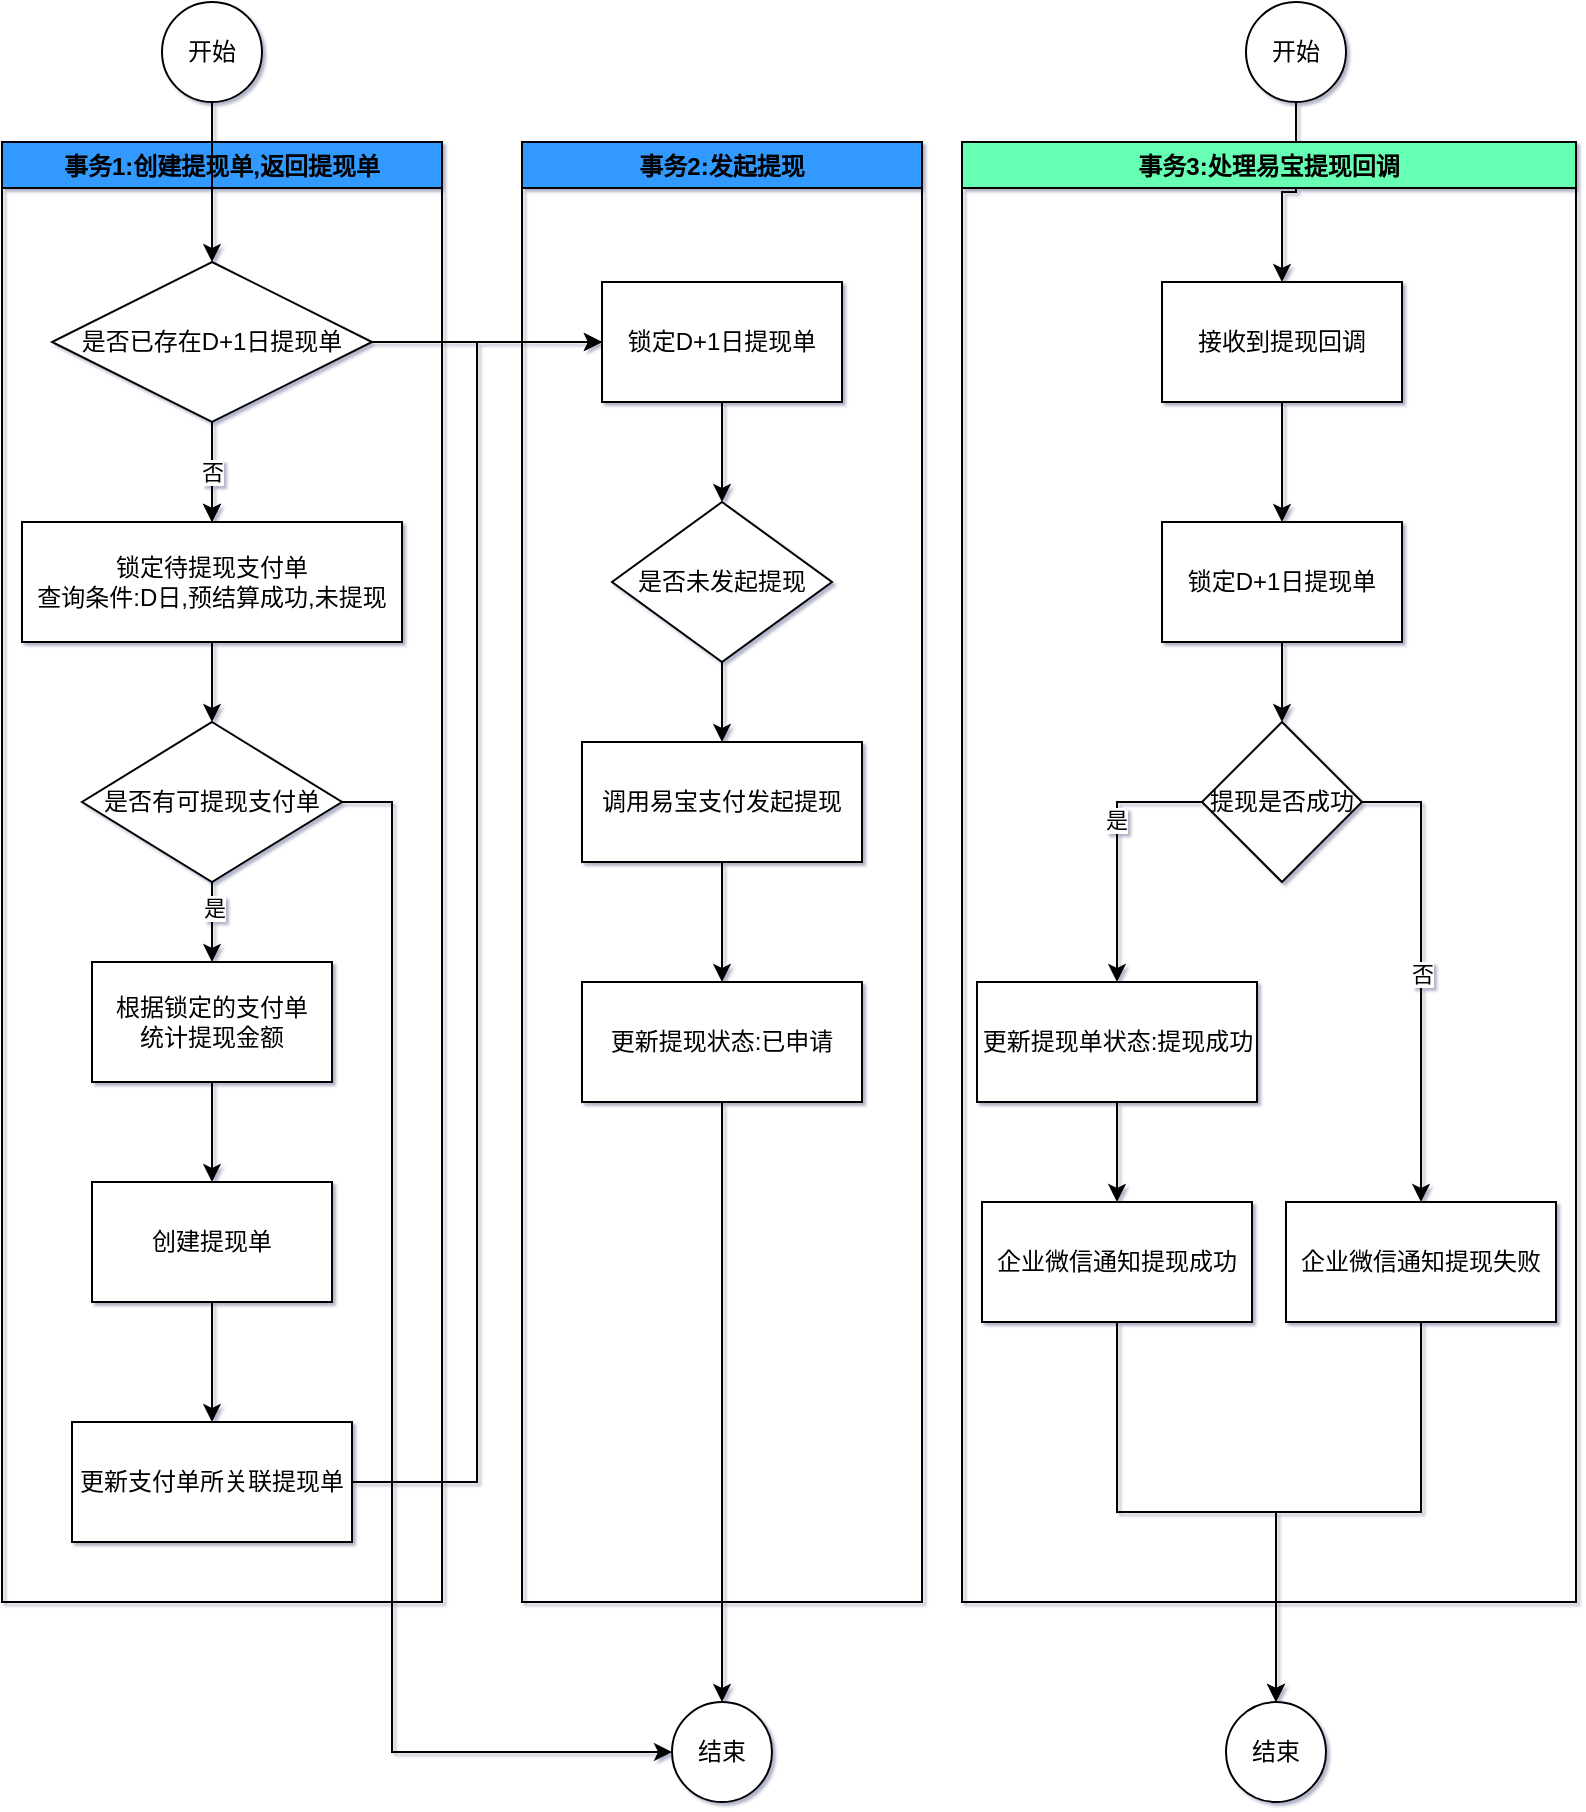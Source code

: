 <mxfile version="16.0.0" type="github">
  <diagram id="C5RBs43oDa-KdzZeNtuy" name="Page-1">
    <mxGraphModel dx="1501" dy="836" grid="0" gridSize="10" guides="1" tooltips="1" connect="1" arrows="1" fold="1" page="1" pageScale="1" pageWidth="827" pageHeight="1169" math="0" shadow="1">
      <root>
        <mxCell id="WIyWlLk6GJQsqaUBKTNV-0" />
        <mxCell id="WIyWlLk6GJQsqaUBKTNV-1" parent="WIyWlLk6GJQsqaUBKTNV-0" />
        <mxCell id="H0Ra5voVGbOj1V1L6YjC-26" style="edgeStyle=orthogonalEdgeStyle;rounded=0;orthogonalLoop=1;jettySize=auto;html=1;entryX=0;entryY=0.5;entryDx=0;entryDy=0;" edge="1" parent="WIyWlLk6GJQsqaUBKTNV-1" source="H0Ra5voVGbOj1V1L6YjC-3" target="H0Ra5voVGbOj1V1L6YjC-25">
          <mxGeometry relative="1" as="geometry">
            <Array as="points">
              <mxPoint x="215" y="470" />
              <mxPoint x="215" y="945" />
            </Array>
          </mxGeometry>
        </mxCell>
        <mxCell id="H0Ra5voVGbOj1V1L6YjC-21" style="edgeStyle=orthogonalEdgeStyle;rounded=0;orthogonalLoop=1;jettySize=auto;html=1;" edge="1" parent="WIyWlLk6GJQsqaUBKTNV-1" source="H0Ra5voVGbOj1V1L6YjC-5" target="H0Ra5voVGbOj1V1L6YjC-8">
          <mxGeometry relative="1" as="geometry" />
        </mxCell>
        <mxCell id="H0Ra5voVGbOj1V1L6YjC-22" style="edgeStyle=orthogonalEdgeStyle;rounded=0;orthogonalLoop=1;jettySize=auto;html=1;entryX=0.5;entryY=0;entryDx=0;entryDy=0;" edge="1" parent="WIyWlLk6GJQsqaUBKTNV-1" source="H0Ra5voVGbOj1V1L6YjC-8" target="H0Ra5voVGbOj1V1L6YjC-9">
          <mxGeometry relative="1" as="geometry" />
        </mxCell>
        <mxCell id="H0Ra5voVGbOj1V1L6YjC-8" value="锁定D+1日提现单" style="rounded=0;whiteSpace=wrap;html=1;" vertex="1" parent="WIyWlLk6GJQsqaUBKTNV-1">
          <mxGeometry x="320" y="210" width="120" height="60" as="geometry" />
        </mxCell>
        <mxCell id="H0Ra5voVGbOj1V1L6YjC-23" style="edgeStyle=orthogonalEdgeStyle;rounded=0;orthogonalLoop=1;jettySize=auto;html=1;exitX=0.5;exitY=1;exitDx=0;exitDy=0;" edge="1" parent="WIyWlLk6GJQsqaUBKTNV-1" source="H0Ra5voVGbOj1V1L6YjC-9" target="H0Ra5voVGbOj1V1L6YjC-10">
          <mxGeometry relative="1" as="geometry" />
        </mxCell>
        <mxCell id="H0Ra5voVGbOj1V1L6YjC-9" value="是否未发起提现" style="rhombus;whiteSpace=wrap;html=1;" vertex="1" parent="WIyWlLk6GJQsqaUBKTNV-1">
          <mxGeometry x="325" y="320" width="110" height="80" as="geometry" />
        </mxCell>
        <mxCell id="H0Ra5voVGbOj1V1L6YjC-24" style="edgeStyle=orthogonalEdgeStyle;rounded=0;orthogonalLoop=1;jettySize=auto;html=1;exitX=0.5;exitY=1;exitDx=0;exitDy=0;entryX=0.5;entryY=0;entryDx=0;entryDy=0;" edge="1" parent="WIyWlLk6GJQsqaUBKTNV-1" source="H0Ra5voVGbOj1V1L6YjC-10" target="H0Ra5voVGbOj1V1L6YjC-11">
          <mxGeometry relative="1" as="geometry" />
        </mxCell>
        <mxCell id="H0Ra5voVGbOj1V1L6YjC-10" value="调用易宝支付发起提现" style="rounded=0;whiteSpace=wrap;html=1;" vertex="1" parent="WIyWlLk6GJQsqaUBKTNV-1">
          <mxGeometry x="310" y="440" width="140" height="60" as="geometry" />
        </mxCell>
        <mxCell id="H0Ra5voVGbOj1V1L6YjC-27" style="edgeStyle=orthogonalEdgeStyle;rounded=0;orthogonalLoop=1;jettySize=auto;html=1;entryX=0.5;entryY=0;entryDx=0;entryDy=0;" edge="1" parent="WIyWlLk6GJQsqaUBKTNV-1" source="H0Ra5voVGbOj1V1L6YjC-11" target="H0Ra5voVGbOj1V1L6YjC-25">
          <mxGeometry relative="1" as="geometry" />
        </mxCell>
        <mxCell id="H0Ra5voVGbOj1V1L6YjC-11" value="更新提现状态:已申请" style="rounded=0;whiteSpace=wrap;html=1;" vertex="1" parent="WIyWlLk6GJQsqaUBKTNV-1">
          <mxGeometry x="310" y="560" width="140" height="60" as="geometry" />
        </mxCell>
        <mxCell id="H0Ra5voVGbOj1V1L6YjC-18" value="事务1:创建提现单,返回提现单" style="swimlane;fillColor=#3399FF;" vertex="1" parent="WIyWlLk6GJQsqaUBKTNV-1">
          <mxGeometry x="20" y="140" width="220" height="730" as="geometry" />
        </mxCell>
        <mxCell id="H0Ra5voVGbOj1V1L6YjC-0" value="开始" style="ellipse;whiteSpace=wrap;html=1;aspect=fixed;" vertex="1" parent="H0Ra5voVGbOj1V1L6YjC-18">
          <mxGeometry x="80" y="-70" width="50" height="50" as="geometry" />
        </mxCell>
        <mxCell id="H0Ra5voVGbOj1V1L6YjC-1" value="锁定待提现支付单&lt;br&gt;查询条件:D日,预结算成功,未提现" style="rounded=0;whiteSpace=wrap;html=1;" vertex="1" parent="H0Ra5voVGbOj1V1L6YjC-18">
          <mxGeometry x="10" y="190" width="190" height="60" as="geometry" />
        </mxCell>
        <mxCell id="H0Ra5voVGbOj1V1L6YjC-2" value="根据锁定的支付单&lt;br&gt;统计提现金额" style="rounded=0;whiteSpace=wrap;html=1;" vertex="1" parent="H0Ra5voVGbOj1V1L6YjC-18">
          <mxGeometry x="45" y="410" width="120" height="60" as="geometry" />
        </mxCell>
        <mxCell id="H0Ra5voVGbOj1V1L6YjC-15" style="edgeStyle=orthogonalEdgeStyle;rounded=0;orthogonalLoop=1;jettySize=auto;html=1;entryX=0.5;entryY=0;entryDx=0;entryDy=0;" edge="1" parent="H0Ra5voVGbOj1V1L6YjC-18" source="H0Ra5voVGbOj1V1L6YjC-3" target="H0Ra5voVGbOj1V1L6YjC-2">
          <mxGeometry relative="1" as="geometry" />
        </mxCell>
        <mxCell id="H0Ra5voVGbOj1V1L6YjC-20" value="是" style="edgeLabel;html=1;align=center;verticalAlign=middle;resizable=0;points=[];" vertex="1" connectable="0" parent="H0Ra5voVGbOj1V1L6YjC-15">
          <mxGeometry x="-0.353" y="1" relative="1" as="geometry">
            <mxPoint as="offset" />
          </mxGeometry>
        </mxCell>
        <mxCell id="H0Ra5voVGbOj1V1L6YjC-3" value="是否有可提现支付单" style="rhombus;whiteSpace=wrap;html=1;" vertex="1" parent="H0Ra5voVGbOj1V1L6YjC-18">
          <mxGeometry x="40" y="290" width="130" height="80" as="geometry" />
        </mxCell>
        <mxCell id="H0Ra5voVGbOj1V1L6YjC-14" style="edgeStyle=orthogonalEdgeStyle;rounded=0;orthogonalLoop=1;jettySize=auto;html=1;exitX=0.5;exitY=1;exitDx=0;exitDy=0;" edge="1" parent="H0Ra5voVGbOj1V1L6YjC-18" source="H0Ra5voVGbOj1V1L6YjC-1" target="H0Ra5voVGbOj1V1L6YjC-3">
          <mxGeometry relative="1" as="geometry" />
        </mxCell>
        <mxCell id="H0Ra5voVGbOj1V1L6YjC-13" style="edgeStyle=orthogonalEdgeStyle;rounded=0;orthogonalLoop=1;jettySize=auto;html=1;exitX=0.5;exitY=1;exitDx=0;exitDy=0;" edge="1" parent="H0Ra5voVGbOj1V1L6YjC-18" source="H0Ra5voVGbOj1V1L6YjC-5" target="H0Ra5voVGbOj1V1L6YjC-1">
          <mxGeometry relative="1" as="geometry" />
        </mxCell>
        <mxCell id="H0Ra5voVGbOj1V1L6YjC-19" value="否" style="edgeStyle=orthogonalEdgeStyle;rounded=0;orthogonalLoop=1;jettySize=auto;html=1;" edge="1" parent="H0Ra5voVGbOj1V1L6YjC-18" source="H0Ra5voVGbOj1V1L6YjC-5" target="H0Ra5voVGbOj1V1L6YjC-1">
          <mxGeometry relative="1" as="geometry" />
        </mxCell>
        <mxCell id="H0Ra5voVGbOj1V1L6YjC-5" value="是否已存在D+1日提现单" style="rhombus;whiteSpace=wrap;html=1;" vertex="1" parent="H0Ra5voVGbOj1V1L6YjC-18">
          <mxGeometry x="25" y="60" width="160" height="80" as="geometry" />
        </mxCell>
        <mxCell id="H0Ra5voVGbOj1V1L6YjC-12" style="edgeStyle=orthogonalEdgeStyle;rounded=0;orthogonalLoop=1;jettySize=auto;html=1;entryX=0.5;entryY=0;entryDx=0;entryDy=0;" edge="1" parent="H0Ra5voVGbOj1V1L6YjC-18" source="H0Ra5voVGbOj1V1L6YjC-0" target="H0Ra5voVGbOj1V1L6YjC-5">
          <mxGeometry relative="1" as="geometry" />
        </mxCell>
        <mxCell id="H0Ra5voVGbOj1V1L6YjC-6" value="创建提现单" style="rounded=0;whiteSpace=wrap;html=1;" vertex="1" parent="H0Ra5voVGbOj1V1L6YjC-18">
          <mxGeometry x="45" y="520" width="120" height="60" as="geometry" />
        </mxCell>
        <mxCell id="H0Ra5voVGbOj1V1L6YjC-16" style="edgeStyle=orthogonalEdgeStyle;rounded=0;orthogonalLoop=1;jettySize=auto;html=1;exitX=0.5;exitY=1;exitDx=0;exitDy=0;" edge="1" parent="H0Ra5voVGbOj1V1L6YjC-18" source="H0Ra5voVGbOj1V1L6YjC-2" target="H0Ra5voVGbOj1V1L6YjC-6">
          <mxGeometry relative="1" as="geometry" />
        </mxCell>
        <mxCell id="H0Ra5voVGbOj1V1L6YjC-7" value="更新支付单所关联提现单" style="rounded=0;whiteSpace=wrap;html=1;" vertex="1" parent="H0Ra5voVGbOj1V1L6YjC-18">
          <mxGeometry x="35" y="640" width="140" height="60" as="geometry" />
        </mxCell>
        <mxCell id="H0Ra5voVGbOj1V1L6YjC-17" style="edgeStyle=orthogonalEdgeStyle;rounded=0;orthogonalLoop=1;jettySize=auto;html=1;entryX=0.5;entryY=0;entryDx=0;entryDy=0;" edge="1" parent="H0Ra5voVGbOj1V1L6YjC-18" source="H0Ra5voVGbOj1V1L6YjC-6" target="H0Ra5voVGbOj1V1L6YjC-7">
          <mxGeometry relative="1" as="geometry" />
        </mxCell>
        <mxCell id="H0Ra5voVGbOj1V1L6YjC-25" value="结束" style="ellipse;whiteSpace=wrap;html=1;aspect=fixed;" vertex="1" parent="WIyWlLk6GJQsqaUBKTNV-1">
          <mxGeometry x="355" y="920" width="50" height="50" as="geometry" />
        </mxCell>
        <mxCell id="H0Ra5voVGbOj1V1L6YjC-28" value="事务2:发起提现" style="swimlane;fillColor=#3399FF;" vertex="1" parent="WIyWlLk6GJQsqaUBKTNV-1">
          <mxGeometry x="280" y="140" width="200" height="730" as="geometry" />
        </mxCell>
        <mxCell id="H0Ra5voVGbOj1V1L6YjC-36" style="edgeStyle=orthogonalEdgeStyle;rounded=0;orthogonalLoop=1;jettySize=auto;html=1;entryX=0.5;entryY=0;entryDx=0;entryDy=0;" edge="1" parent="WIyWlLk6GJQsqaUBKTNV-1" source="H0Ra5voVGbOj1V1L6YjC-29" target="H0Ra5voVGbOj1V1L6YjC-31">
          <mxGeometry relative="1" as="geometry" />
        </mxCell>
        <mxCell id="H0Ra5voVGbOj1V1L6YjC-29" value="开始" style="ellipse;whiteSpace=wrap;html=1;aspect=fixed;" vertex="1" parent="WIyWlLk6GJQsqaUBKTNV-1">
          <mxGeometry x="642" y="70" width="50" height="50" as="geometry" />
        </mxCell>
        <mxCell id="H0Ra5voVGbOj1V1L6YjC-35" value="事务3:处理易宝提现回调" style="swimlane;fillColor=#66FFB3;" vertex="1" parent="WIyWlLk6GJQsqaUBKTNV-1">
          <mxGeometry x="500" y="140" width="307" height="730" as="geometry" />
        </mxCell>
        <mxCell id="H0Ra5voVGbOj1V1L6YjC-38" style="edgeStyle=orthogonalEdgeStyle;rounded=0;orthogonalLoop=1;jettySize=auto;html=1;exitX=0.5;exitY=1;exitDx=0;exitDy=0;entryX=0.5;entryY=0;entryDx=0;entryDy=0;" edge="1" parent="H0Ra5voVGbOj1V1L6YjC-35" source="H0Ra5voVGbOj1V1L6YjC-30" target="H0Ra5voVGbOj1V1L6YjC-32">
          <mxGeometry relative="1" as="geometry" />
        </mxCell>
        <mxCell id="H0Ra5voVGbOj1V1L6YjC-30" value="锁定D+1日提现单" style="rounded=0;whiteSpace=wrap;html=1;" vertex="1" parent="H0Ra5voVGbOj1V1L6YjC-35">
          <mxGeometry x="100" y="190" width="120" height="60" as="geometry" />
        </mxCell>
        <mxCell id="H0Ra5voVGbOj1V1L6YjC-37" style="edgeStyle=orthogonalEdgeStyle;rounded=0;orthogonalLoop=1;jettySize=auto;html=1;exitX=0.5;exitY=1;exitDx=0;exitDy=0;" edge="1" parent="H0Ra5voVGbOj1V1L6YjC-35" source="H0Ra5voVGbOj1V1L6YjC-31" target="H0Ra5voVGbOj1V1L6YjC-30">
          <mxGeometry relative="1" as="geometry" />
        </mxCell>
        <mxCell id="H0Ra5voVGbOj1V1L6YjC-31" value="接收到提现回调" style="rounded=0;whiteSpace=wrap;html=1;" vertex="1" parent="H0Ra5voVGbOj1V1L6YjC-35">
          <mxGeometry x="100" y="70" width="120" height="60" as="geometry" />
        </mxCell>
        <mxCell id="H0Ra5voVGbOj1V1L6YjC-39" style="edgeStyle=orthogonalEdgeStyle;rounded=0;orthogonalLoop=1;jettySize=auto;html=1;entryX=0.5;entryY=0;entryDx=0;entryDy=0;exitX=0;exitY=0.5;exitDx=0;exitDy=0;" edge="1" parent="H0Ra5voVGbOj1V1L6YjC-35" source="H0Ra5voVGbOj1V1L6YjC-32" target="H0Ra5voVGbOj1V1L6YjC-33">
          <mxGeometry relative="1" as="geometry" />
        </mxCell>
        <mxCell id="H0Ra5voVGbOj1V1L6YjC-41" value="是" style="edgeLabel;html=1;align=center;verticalAlign=middle;resizable=0;points=[];" vertex="1" connectable="0" parent="H0Ra5voVGbOj1V1L6YjC-39">
          <mxGeometry x="-0.23" y="-1" relative="1" as="geometry">
            <mxPoint as="offset" />
          </mxGeometry>
        </mxCell>
        <mxCell id="H0Ra5voVGbOj1V1L6YjC-32" value="提现是否成功" style="rhombus;whiteSpace=wrap;html=1;" vertex="1" parent="H0Ra5voVGbOj1V1L6YjC-35">
          <mxGeometry x="120" y="290" width="80" height="80" as="geometry" />
        </mxCell>
        <mxCell id="H0Ra5voVGbOj1V1L6YjC-42" style="edgeStyle=orthogonalEdgeStyle;rounded=0;orthogonalLoop=1;jettySize=auto;html=1;entryX=0.5;entryY=0;entryDx=0;entryDy=0;" edge="1" parent="H0Ra5voVGbOj1V1L6YjC-35" source="H0Ra5voVGbOj1V1L6YjC-33" target="H0Ra5voVGbOj1V1L6YjC-34">
          <mxGeometry relative="1" as="geometry" />
        </mxCell>
        <mxCell id="H0Ra5voVGbOj1V1L6YjC-33" value="更新提现单状态:提现成功" style="rounded=0;whiteSpace=wrap;html=1;" vertex="1" parent="H0Ra5voVGbOj1V1L6YjC-35">
          <mxGeometry x="7.5" y="420" width="140" height="60" as="geometry" />
        </mxCell>
        <mxCell id="H0Ra5voVGbOj1V1L6YjC-34" value="企业微信通知提现成功" style="rounded=0;whiteSpace=wrap;html=1;" vertex="1" parent="H0Ra5voVGbOj1V1L6YjC-35">
          <mxGeometry x="10" y="530" width="135" height="60" as="geometry" />
        </mxCell>
        <mxCell id="H0Ra5voVGbOj1V1L6YjC-45" style="edgeStyle=orthogonalEdgeStyle;rounded=0;orthogonalLoop=1;jettySize=auto;html=1;entryX=0.5;entryY=0;entryDx=0;entryDy=0;" edge="1" parent="WIyWlLk6GJQsqaUBKTNV-1" source="H0Ra5voVGbOj1V1L6YjC-43" target="H0Ra5voVGbOj1V1L6YjC-44">
          <mxGeometry relative="1" as="geometry" />
        </mxCell>
        <mxCell id="H0Ra5voVGbOj1V1L6YjC-43" value="企业微信通知提现失败" style="rounded=0;whiteSpace=wrap;html=1;" vertex="1" parent="WIyWlLk6GJQsqaUBKTNV-1">
          <mxGeometry x="662" y="670" width="135" height="60" as="geometry" />
        </mxCell>
        <mxCell id="H0Ra5voVGbOj1V1L6YjC-40" value="否" style="edgeStyle=orthogonalEdgeStyle;rounded=0;orthogonalLoop=1;jettySize=auto;html=1;exitX=1;exitY=0.5;exitDx=0;exitDy=0;entryX=0.5;entryY=0;entryDx=0;entryDy=0;" edge="1" parent="WIyWlLk6GJQsqaUBKTNV-1" source="H0Ra5voVGbOj1V1L6YjC-32" target="H0Ra5voVGbOj1V1L6YjC-43">
          <mxGeometry relative="1" as="geometry">
            <Array as="points">
              <mxPoint x="730" y="470" />
            </Array>
          </mxGeometry>
        </mxCell>
        <mxCell id="H0Ra5voVGbOj1V1L6YjC-44" value="结束" style="ellipse;whiteSpace=wrap;html=1;aspect=fixed;" vertex="1" parent="WIyWlLk6GJQsqaUBKTNV-1">
          <mxGeometry x="632" y="920" width="50" height="50" as="geometry" />
        </mxCell>
        <mxCell id="H0Ra5voVGbOj1V1L6YjC-46" style="edgeStyle=orthogonalEdgeStyle;rounded=0;orthogonalLoop=1;jettySize=auto;html=1;entryX=0.5;entryY=0;entryDx=0;entryDy=0;" edge="1" parent="WIyWlLk6GJQsqaUBKTNV-1" source="H0Ra5voVGbOj1V1L6YjC-34" target="H0Ra5voVGbOj1V1L6YjC-44">
          <mxGeometry relative="1" as="geometry" />
        </mxCell>
        <mxCell id="H0Ra5voVGbOj1V1L6YjC-47" style="edgeStyle=orthogonalEdgeStyle;rounded=0;orthogonalLoop=1;jettySize=auto;html=1;entryX=0;entryY=0.5;entryDx=0;entryDy=0;" edge="1" parent="WIyWlLk6GJQsqaUBKTNV-1" source="H0Ra5voVGbOj1V1L6YjC-7" target="H0Ra5voVGbOj1V1L6YjC-8">
          <mxGeometry relative="1" as="geometry" />
        </mxCell>
      </root>
    </mxGraphModel>
  </diagram>
</mxfile>
